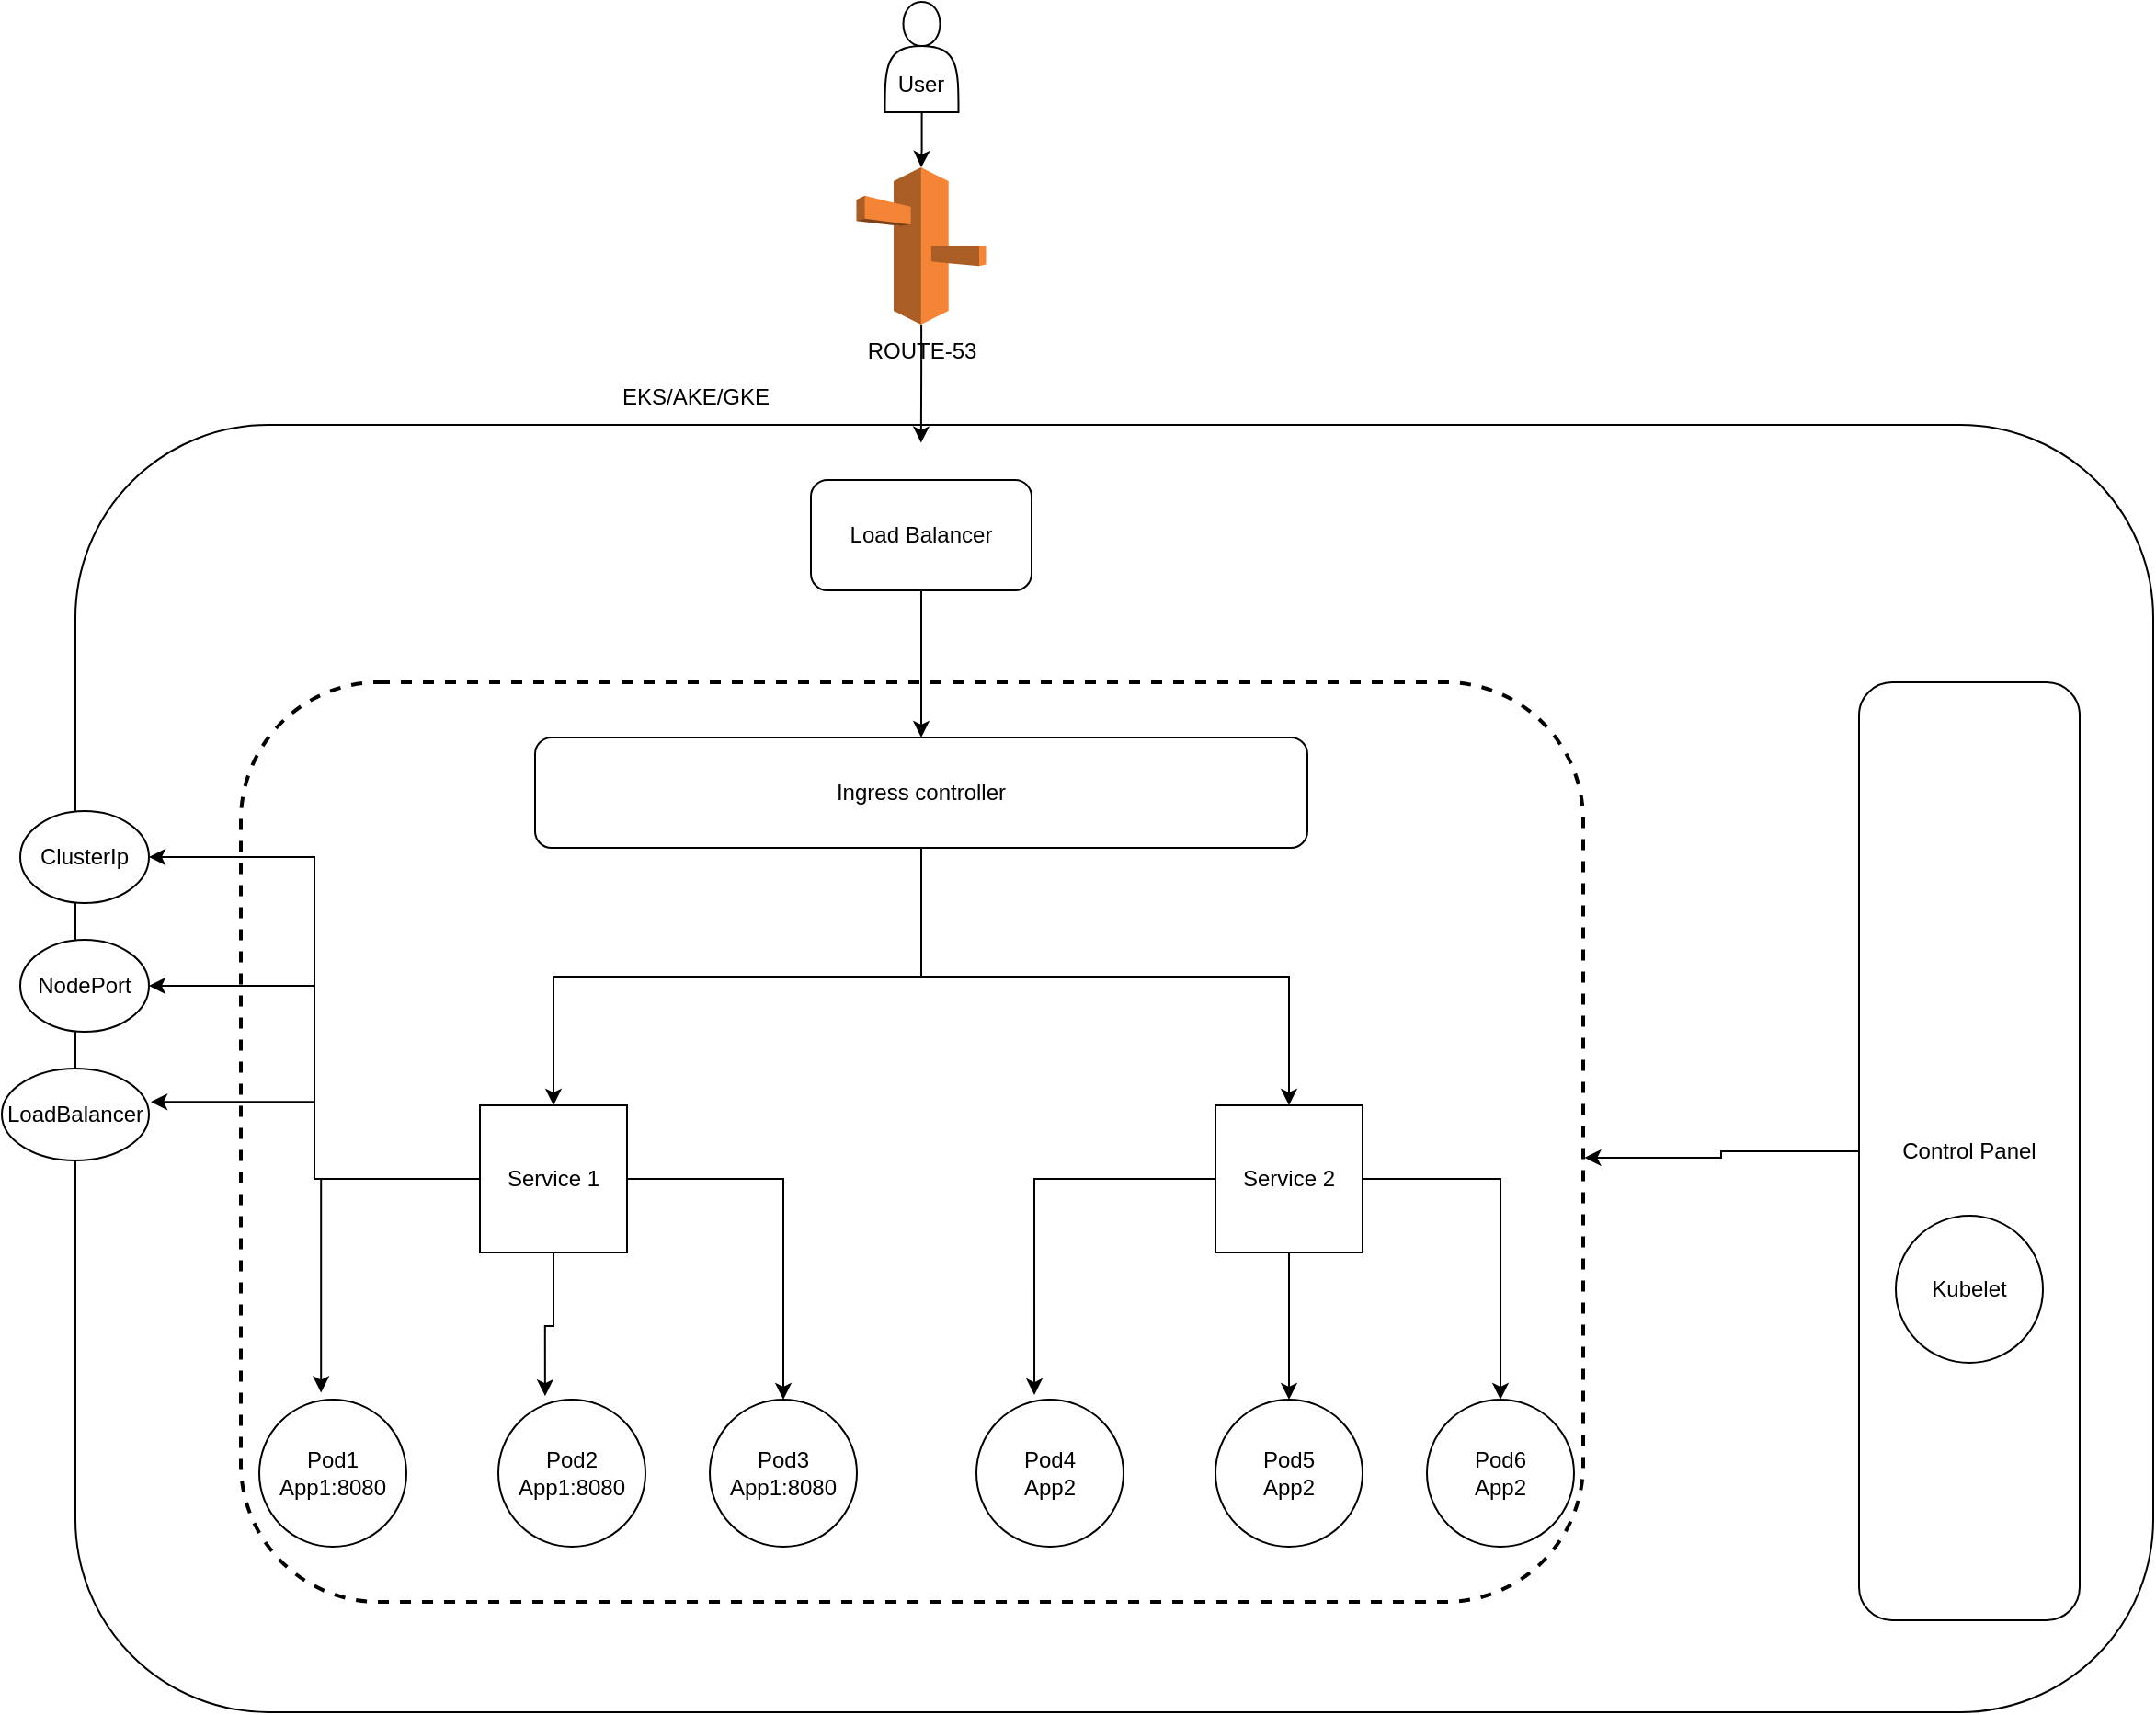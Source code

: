 <mxfile version="22.1.8" type="github">
  <diagram name="Page-1" id="IsWL-GtrTdSx7D06g6m8">
    <mxGraphModel dx="938" dy="1462" grid="1" gridSize="10" guides="1" tooltips="1" connect="1" arrows="1" fold="1" page="1" pageScale="1" pageWidth="850" pageHeight="1100" math="0" shadow="0">
      <root>
        <mxCell id="0" />
        <mxCell id="1" parent="0" />
        <mxCell id="XDsXx_7p1bTsNnoB1rUd-33" value="" style="rounded=1;whiteSpace=wrap;html=1;" vertex="1" parent="1">
          <mxGeometry x="80" y="-300" width="1130" height="700" as="geometry" />
        </mxCell>
        <mxCell id="XDsXx_7p1bTsNnoB1rUd-30" value="" style="rounded=1;whiteSpace=wrap;html=1;dashed=1;strokeWidth=2;" vertex="1" parent="1">
          <mxGeometry x="170" y="-160" width="730" height="500" as="geometry" />
        </mxCell>
        <mxCell id="XDsXx_7p1bTsNnoB1rUd-1" value="Pod1&lt;br&gt;App1:8080" style="ellipse;whiteSpace=wrap;html=1;aspect=fixed;" vertex="1" parent="1">
          <mxGeometry x="180" y="230" width="80" height="80" as="geometry" />
        </mxCell>
        <mxCell id="XDsXx_7p1bTsNnoB1rUd-2" value="Pod2&lt;br&gt;App1:8080" style="ellipse;whiteSpace=wrap;html=1;aspect=fixed;" vertex="1" parent="1">
          <mxGeometry x="310" y="230" width="80" height="80" as="geometry" />
        </mxCell>
        <mxCell id="XDsXx_7p1bTsNnoB1rUd-3" value="Pod3&lt;br&gt;App1:8080" style="ellipse;whiteSpace=wrap;html=1;aspect=fixed;" vertex="1" parent="1">
          <mxGeometry x="425" y="230" width="80" height="80" as="geometry" />
        </mxCell>
        <mxCell id="XDsXx_7p1bTsNnoB1rUd-4" value="Pod4&lt;br&gt;App2" style="ellipse;whiteSpace=wrap;html=1;aspect=fixed;" vertex="1" parent="1">
          <mxGeometry x="570" y="230" width="80" height="80" as="geometry" />
        </mxCell>
        <mxCell id="XDsXx_7p1bTsNnoB1rUd-5" value="Pod5&lt;br&gt;App2" style="ellipse;whiteSpace=wrap;html=1;aspect=fixed;" vertex="1" parent="1">
          <mxGeometry x="700" y="230" width="80" height="80" as="geometry" />
        </mxCell>
        <mxCell id="XDsXx_7p1bTsNnoB1rUd-6" value="Pod6&lt;br&gt;App2" style="ellipse;whiteSpace=wrap;html=1;aspect=fixed;" vertex="1" parent="1">
          <mxGeometry x="815" y="230" width="80" height="80" as="geometry" />
        </mxCell>
        <mxCell id="XDsXx_7p1bTsNnoB1rUd-7" value="&lt;br&gt;&lt;br&gt;User" style="shape=actor;whiteSpace=wrap;html=1;" vertex="1" parent="1">
          <mxGeometry x="520.25" y="-530" width="40" height="60" as="geometry" />
        </mxCell>
        <mxCell id="XDsXx_7p1bTsNnoB1rUd-11" style="edgeStyle=orthogonalEdgeStyle;rounded=0;orthogonalLoop=1;jettySize=auto;html=1;entryX=0.5;entryY=0;entryDx=0;entryDy=0;" edge="1" parent="1" source="XDsXx_7p1bTsNnoB1rUd-8" target="XDsXx_7p1bTsNnoB1rUd-3">
          <mxGeometry relative="1" as="geometry" />
        </mxCell>
        <mxCell id="XDsXx_7p1bTsNnoB1rUd-20" style="edgeStyle=orthogonalEdgeStyle;rounded=0;orthogonalLoop=1;jettySize=auto;html=1;entryX=1;entryY=0.5;entryDx=0;entryDy=0;" edge="1" parent="1" source="XDsXx_7p1bTsNnoB1rUd-8" target="XDsXx_7p1bTsNnoB1rUd-17">
          <mxGeometry relative="1" as="geometry" />
        </mxCell>
        <mxCell id="XDsXx_7p1bTsNnoB1rUd-21" style="edgeStyle=orthogonalEdgeStyle;rounded=0;orthogonalLoop=1;jettySize=auto;html=1;entryX=1;entryY=0.5;entryDx=0;entryDy=0;" edge="1" parent="1" source="XDsXx_7p1bTsNnoB1rUd-8" target="XDsXx_7p1bTsNnoB1rUd-16">
          <mxGeometry relative="1" as="geometry" />
        </mxCell>
        <mxCell id="XDsXx_7p1bTsNnoB1rUd-8" value="Service 1" style="whiteSpace=wrap;html=1;aspect=fixed;" vertex="1" parent="1">
          <mxGeometry x="300" y="70" width="80" height="80" as="geometry" />
        </mxCell>
        <mxCell id="XDsXx_7p1bTsNnoB1rUd-9" style="edgeStyle=orthogonalEdgeStyle;rounded=0;orthogonalLoop=1;jettySize=auto;html=1;entryX=0.42;entryY=-0.047;entryDx=0;entryDy=0;entryPerimeter=0;" edge="1" parent="1" source="XDsXx_7p1bTsNnoB1rUd-8" target="XDsXx_7p1bTsNnoB1rUd-1">
          <mxGeometry relative="1" as="geometry" />
        </mxCell>
        <mxCell id="XDsXx_7p1bTsNnoB1rUd-10" style="edgeStyle=orthogonalEdgeStyle;rounded=0;orthogonalLoop=1;jettySize=auto;html=1;entryX=0.318;entryY=-0.024;entryDx=0;entryDy=0;entryPerimeter=0;" edge="1" parent="1" source="XDsXx_7p1bTsNnoB1rUd-8" target="XDsXx_7p1bTsNnoB1rUd-2">
          <mxGeometry relative="1" as="geometry" />
        </mxCell>
        <mxCell id="XDsXx_7p1bTsNnoB1rUd-14" style="edgeStyle=orthogonalEdgeStyle;rounded=0;orthogonalLoop=1;jettySize=auto;html=1;entryX=0.5;entryY=0;entryDx=0;entryDy=0;" edge="1" parent="1" source="XDsXx_7p1bTsNnoB1rUd-12" target="XDsXx_7p1bTsNnoB1rUd-5">
          <mxGeometry relative="1" as="geometry" />
        </mxCell>
        <mxCell id="XDsXx_7p1bTsNnoB1rUd-15" style="edgeStyle=orthogonalEdgeStyle;rounded=0;orthogonalLoop=1;jettySize=auto;html=1;entryX=0.5;entryY=0;entryDx=0;entryDy=0;" edge="1" parent="1" source="XDsXx_7p1bTsNnoB1rUd-12" target="XDsXx_7p1bTsNnoB1rUd-6">
          <mxGeometry relative="1" as="geometry" />
        </mxCell>
        <mxCell id="XDsXx_7p1bTsNnoB1rUd-12" value="Service 2" style="whiteSpace=wrap;html=1;aspect=fixed;" vertex="1" parent="1">
          <mxGeometry x="700" y="70" width="80" height="80" as="geometry" />
        </mxCell>
        <mxCell id="XDsXx_7p1bTsNnoB1rUd-13" style="edgeStyle=orthogonalEdgeStyle;rounded=0;orthogonalLoop=1;jettySize=auto;html=1;entryX=0.394;entryY=-0.031;entryDx=0;entryDy=0;entryPerimeter=0;" edge="1" parent="1" source="XDsXx_7p1bTsNnoB1rUd-12" target="XDsXx_7p1bTsNnoB1rUd-4">
          <mxGeometry relative="1" as="geometry" />
        </mxCell>
        <mxCell id="XDsXx_7p1bTsNnoB1rUd-16" value="ClusterIp" style="ellipse;whiteSpace=wrap;html=1;" vertex="1" parent="1">
          <mxGeometry x="50" y="-90" width="70" height="50" as="geometry" />
        </mxCell>
        <mxCell id="XDsXx_7p1bTsNnoB1rUd-17" value="NodePort" style="ellipse;whiteSpace=wrap;html=1;" vertex="1" parent="1">
          <mxGeometry x="50" y="-20" width="70" height="50" as="geometry" />
        </mxCell>
        <mxCell id="XDsXx_7p1bTsNnoB1rUd-18" value="LoadBalancer" style="ellipse;whiteSpace=wrap;html=1;" vertex="1" parent="1">
          <mxGeometry x="40" y="50" width="80" height="50" as="geometry" />
        </mxCell>
        <mxCell id="XDsXx_7p1bTsNnoB1rUd-19" style="edgeStyle=orthogonalEdgeStyle;rounded=0;orthogonalLoop=1;jettySize=auto;html=1;entryX=1.013;entryY=0.362;entryDx=0;entryDy=0;entryPerimeter=0;" edge="1" parent="1" source="XDsXx_7p1bTsNnoB1rUd-8" target="XDsXx_7p1bTsNnoB1rUd-18">
          <mxGeometry relative="1" as="geometry" />
        </mxCell>
        <mxCell id="XDsXx_7p1bTsNnoB1rUd-23" style="edgeStyle=orthogonalEdgeStyle;rounded=0;orthogonalLoop=1;jettySize=auto;html=1;entryX=0.5;entryY=0;entryDx=0;entryDy=0;" edge="1" parent="1" source="XDsXx_7p1bTsNnoB1rUd-22" target="XDsXx_7p1bTsNnoB1rUd-8">
          <mxGeometry relative="1" as="geometry" />
        </mxCell>
        <mxCell id="XDsXx_7p1bTsNnoB1rUd-24" style="edgeStyle=orthogonalEdgeStyle;rounded=0;orthogonalLoop=1;jettySize=auto;html=1;entryX=0.5;entryY=0;entryDx=0;entryDy=0;" edge="1" parent="1" source="XDsXx_7p1bTsNnoB1rUd-22" target="XDsXx_7p1bTsNnoB1rUd-12">
          <mxGeometry relative="1" as="geometry" />
        </mxCell>
        <mxCell id="XDsXx_7p1bTsNnoB1rUd-22" value="Ingress controller" style="rounded=1;whiteSpace=wrap;html=1;" vertex="1" parent="1">
          <mxGeometry x="330" y="-130" width="420" height="60" as="geometry" />
        </mxCell>
        <mxCell id="XDsXx_7p1bTsNnoB1rUd-28" style="edgeStyle=orthogonalEdgeStyle;rounded=0;orthogonalLoop=1;jettySize=auto;html=1;entryX=0.5;entryY=0;entryDx=0;entryDy=0;" edge="1" parent="1" source="XDsXx_7p1bTsNnoB1rUd-25" target="XDsXx_7p1bTsNnoB1rUd-22">
          <mxGeometry relative="1" as="geometry" />
        </mxCell>
        <mxCell id="XDsXx_7p1bTsNnoB1rUd-25" value="Load Balancer" style="whiteSpace=wrap;html=1;rounded=1;" vertex="1" parent="1">
          <mxGeometry x="480" y="-270" width="120" height="60" as="geometry" />
        </mxCell>
        <mxCell id="XDsXx_7p1bTsNnoB1rUd-31" value="Control Panel" style="rounded=1;whiteSpace=wrap;html=1;" vertex="1" parent="1">
          <mxGeometry x="1050" y="-160" width="120" height="510" as="geometry" />
        </mxCell>
        <mxCell id="XDsXx_7p1bTsNnoB1rUd-32" style="edgeStyle=orthogonalEdgeStyle;rounded=0;orthogonalLoop=1;jettySize=auto;html=1;entryX=1.001;entryY=0.517;entryDx=0;entryDy=0;entryPerimeter=0;" edge="1" parent="1" source="XDsXx_7p1bTsNnoB1rUd-31" target="XDsXx_7p1bTsNnoB1rUd-30">
          <mxGeometry relative="1" as="geometry" />
        </mxCell>
        <mxCell id="XDsXx_7p1bTsNnoB1rUd-34" value="EKS/AKE/GKE" style="text;html=1;strokeColor=none;fillColor=none;align=center;verticalAlign=middle;whiteSpace=wrap;rounded=0;" vertex="1" parent="1">
          <mxGeometry x="330" y="-330" width="175" height="30" as="geometry" />
        </mxCell>
        <mxCell id="XDsXx_7p1bTsNnoB1rUd-35" value="Kubelet&lt;br&gt;" style="ellipse;whiteSpace=wrap;html=1;" vertex="1" parent="1">
          <mxGeometry x="1070" y="130" width="80" height="80" as="geometry" />
        </mxCell>
        <mxCell id="XDsXx_7p1bTsNnoB1rUd-38" style="edgeStyle=orthogonalEdgeStyle;rounded=0;orthogonalLoop=1;jettySize=auto;html=1;entryX=0.407;entryY=0.014;entryDx=0;entryDy=0;entryPerimeter=0;" edge="1" parent="1" source="XDsXx_7p1bTsNnoB1rUd-36" target="XDsXx_7p1bTsNnoB1rUd-33">
          <mxGeometry relative="1" as="geometry">
            <mxPoint x="540" y="-310" as="targetPoint" />
          </mxGeometry>
        </mxCell>
        <mxCell id="XDsXx_7p1bTsNnoB1rUd-36" value="ROUTE-53" style="outlineConnect=0;dashed=0;verticalLabelPosition=bottom;verticalAlign=top;align=center;html=1;shape=mxgraph.aws3.route_53;fillColor=#F58536;gradientColor=none;" vertex="1" parent="1">
          <mxGeometry x="504.75" y="-440" width="70.5" height="85.5" as="geometry" />
        </mxCell>
        <mxCell id="XDsXx_7p1bTsNnoB1rUd-37" style="edgeStyle=orthogonalEdgeStyle;rounded=0;orthogonalLoop=1;jettySize=auto;html=1;entryX=0.5;entryY=0;entryDx=0;entryDy=0;entryPerimeter=0;" edge="1" parent="1" source="XDsXx_7p1bTsNnoB1rUd-7" target="XDsXx_7p1bTsNnoB1rUd-36">
          <mxGeometry relative="1" as="geometry" />
        </mxCell>
      </root>
    </mxGraphModel>
  </diagram>
</mxfile>
